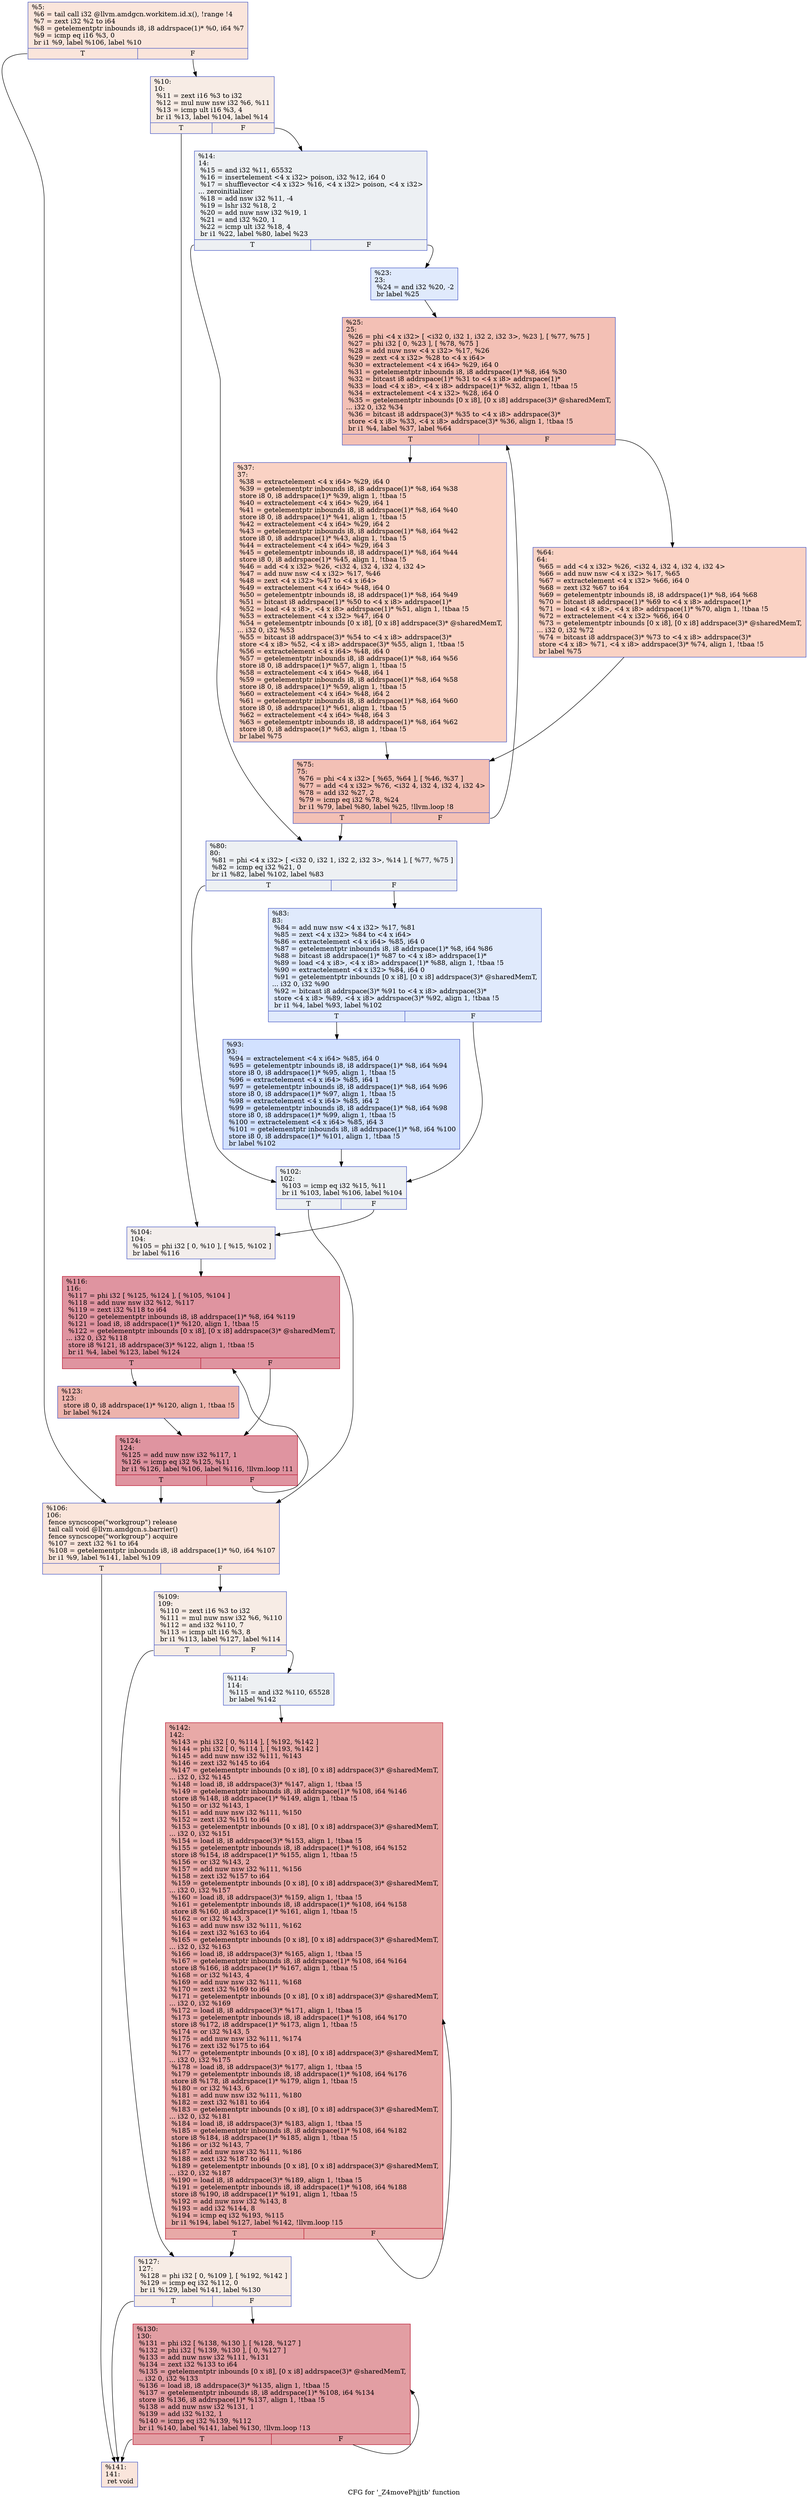 digraph "CFG for '_Z4movePhjjtb' function" {
	label="CFG for '_Z4movePhjjtb' function";

	Node0x4e5f290 [shape=record,color="#3d50c3ff", style=filled, fillcolor="#f4c5ad70",label="{%5:\l  %6 = tail call i32 @llvm.amdgcn.workitem.id.x(), !range !4\l  %7 = zext i32 %2 to i64\l  %8 = getelementptr inbounds i8, i8 addrspace(1)* %0, i64 %7\l  %9 = icmp eq i16 %3, 0\l  br i1 %9, label %106, label %10\l|{<s0>T|<s1>F}}"];
	Node0x4e5f290:s0 -> Node0x4e5ea10;
	Node0x4e5f290:s1 -> Node0x4e608b0;
	Node0x4e608b0 [shape=record,color="#3d50c3ff", style=filled, fillcolor="#ecd3c570",label="{%10:\l10:                                               \l  %11 = zext i16 %3 to i32\l  %12 = mul nuw nsw i32 %6, %11\l  %13 = icmp ult i16 %3, 4\l  br i1 %13, label %104, label %14\l|{<s0>T|<s1>F}}"];
	Node0x4e608b0:s0 -> Node0x4e60bb0;
	Node0x4e608b0:s1 -> Node0x4e60c00;
	Node0x4e60c00 [shape=record,color="#3d50c3ff", style=filled, fillcolor="#d6dce470",label="{%14:\l14:                                               \l  %15 = and i32 %11, 65532\l  %16 = insertelement \<4 x i32\> poison, i32 %12, i64 0\l  %17 = shufflevector \<4 x i32\> %16, \<4 x i32\> poison, \<4 x i32\>\l... zeroinitializer\l  %18 = add nsw i32 %11, -4\l  %19 = lshr i32 %18, 2\l  %20 = add nuw nsw i32 %19, 1\l  %21 = and i32 %20, 1\l  %22 = icmp ult i32 %18, 4\l  br i1 %22, label %80, label %23\l|{<s0>T|<s1>F}}"];
	Node0x4e60c00:s0 -> Node0x4e621d0;
	Node0x4e60c00:s1 -> Node0x4e62260;
	Node0x4e62260 [shape=record,color="#3d50c3ff", style=filled, fillcolor="#b9d0f970",label="{%23:\l23:                                               \l  %24 = and i32 %20, -2\l  br label %25\l}"];
	Node0x4e62260 -> Node0x4e62460;
	Node0x4e62460 [shape=record,color="#3d50c3ff", style=filled, fillcolor="#e5705870",label="{%25:\l25:                                               \l  %26 = phi \<4 x i32\> [ \<i32 0, i32 1, i32 2, i32 3\>, %23 ], [ %77, %75 ]\l  %27 = phi i32 [ 0, %23 ], [ %78, %75 ]\l  %28 = add nuw nsw \<4 x i32\> %17, %26\l  %29 = zext \<4 x i32\> %28 to \<4 x i64\>\l  %30 = extractelement \<4 x i64\> %29, i64 0\l  %31 = getelementptr inbounds i8, i8 addrspace(1)* %8, i64 %30\l  %32 = bitcast i8 addrspace(1)* %31 to \<4 x i8\> addrspace(1)*\l  %33 = load \<4 x i8\>, \<4 x i8\> addrspace(1)* %32, align 1, !tbaa !5\l  %34 = extractelement \<4 x i32\> %28, i64 0\l  %35 = getelementptr inbounds [0 x i8], [0 x i8] addrspace(3)* @sharedMemT,\l... i32 0, i32 %34\l  %36 = bitcast i8 addrspace(3)* %35 to \<4 x i8\> addrspace(3)*\l  store \<4 x i8\> %33, \<4 x i8\> addrspace(3)* %36, align 1, !tbaa !5\l  br i1 %4, label %37, label %64\l|{<s0>T|<s1>F}}"];
	Node0x4e62460:s0 -> Node0x4e63740;
	Node0x4e62460:s1 -> Node0x4e637d0;
	Node0x4e63740 [shape=record,color="#3d50c3ff", style=filled, fillcolor="#f4987a70",label="{%37:\l37:                                               \l  %38 = extractelement \<4 x i64\> %29, i64 0\l  %39 = getelementptr inbounds i8, i8 addrspace(1)* %8, i64 %38\l  store i8 0, i8 addrspace(1)* %39, align 1, !tbaa !5\l  %40 = extractelement \<4 x i64\> %29, i64 1\l  %41 = getelementptr inbounds i8, i8 addrspace(1)* %8, i64 %40\l  store i8 0, i8 addrspace(1)* %41, align 1, !tbaa !5\l  %42 = extractelement \<4 x i64\> %29, i64 2\l  %43 = getelementptr inbounds i8, i8 addrspace(1)* %8, i64 %42\l  store i8 0, i8 addrspace(1)* %43, align 1, !tbaa !5\l  %44 = extractelement \<4 x i64\> %29, i64 3\l  %45 = getelementptr inbounds i8, i8 addrspace(1)* %8, i64 %44\l  store i8 0, i8 addrspace(1)* %45, align 1, !tbaa !5\l  %46 = add \<4 x i32\> %26, \<i32 4, i32 4, i32 4, i32 4\>\l  %47 = add nuw nsw \<4 x i32\> %17, %46\l  %48 = zext \<4 x i32\> %47 to \<4 x i64\>\l  %49 = extractelement \<4 x i64\> %48, i64 0\l  %50 = getelementptr inbounds i8, i8 addrspace(1)* %8, i64 %49\l  %51 = bitcast i8 addrspace(1)* %50 to \<4 x i8\> addrspace(1)*\l  %52 = load \<4 x i8\>, \<4 x i8\> addrspace(1)* %51, align 1, !tbaa !5\l  %53 = extractelement \<4 x i32\> %47, i64 0\l  %54 = getelementptr inbounds [0 x i8], [0 x i8] addrspace(3)* @sharedMemT,\l... i32 0, i32 %53\l  %55 = bitcast i8 addrspace(3)* %54 to \<4 x i8\> addrspace(3)*\l  store \<4 x i8\> %52, \<4 x i8\> addrspace(3)* %55, align 1, !tbaa !5\l  %56 = extractelement \<4 x i64\> %48, i64 0\l  %57 = getelementptr inbounds i8, i8 addrspace(1)* %8, i64 %56\l  store i8 0, i8 addrspace(1)* %57, align 1, !tbaa !5\l  %58 = extractelement \<4 x i64\> %48, i64 1\l  %59 = getelementptr inbounds i8, i8 addrspace(1)* %8, i64 %58\l  store i8 0, i8 addrspace(1)* %59, align 1, !tbaa !5\l  %60 = extractelement \<4 x i64\> %48, i64 2\l  %61 = getelementptr inbounds i8, i8 addrspace(1)* %8, i64 %60\l  store i8 0, i8 addrspace(1)* %61, align 1, !tbaa !5\l  %62 = extractelement \<4 x i64\> %48, i64 3\l  %63 = getelementptr inbounds i8, i8 addrspace(1)* %8, i64 %62\l  store i8 0, i8 addrspace(1)* %63, align 1, !tbaa !5\l  br label %75\l}"];
	Node0x4e63740 -> Node0x4e626d0;
	Node0x4e637d0 [shape=record,color="#3d50c3ff", style=filled, fillcolor="#f4987a70",label="{%64:\l64:                                               \l  %65 = add \<4 x i32\> %26, \<i32 4, i32 4, i32 4, i32 4\>\l  %66 = add nuw nsw \<4 x i32\> %17, %65\l  %67 = extractelement \<4 x i32\> %66, i64 0\l  %68 = zext i32 %67 to i64\l  %69 = getelementptr inbounds i8, i8 addrspace(1)* %8, i64 %68\l  %70 = bitcast i8 addrspace(1)* %69 to \<4 x i8\> addrspace(1)*\l  %71 = load \<4 x i8\>, \<4 x i8\> addrspace(1)* %70, align 1, !tbaa !5\l  %72 = extractelement \<4 x i32\> %66, i64 0\l  %73 = getelementptr inbounds [0 x i8], [0 x i8] addrspace(3)* @sharedMemT,\l... i32 0, i32 %72\l  %74 = bitcast i8 addrspace(3)* %73 to \<4 x i8\> addrspace(3)*\l  store \<4 x i8\> %71, \<4 x i8\> addrspace(3)* %74, align 1, !tbaa !5\l  br label %75\l}"];
	Node0x4e637d0 -> Node0x4e626d0;
	Node0x4e626d0 [shape=record,color="#3d50c3ff", style=filled, fillcolor="#e5705870",label="{%75:\l75:                                               \l  %76 = phi \<4 x i32\> [ %65, %64 ], [ %46, %37 ]\l  %77 = add \<4 x i32\> %76, \<i32 4, i32 4, i32 4, i32 4\>\l  %78 = add i32 %27, 2\l  %79 = icmp eq i32 %78, %24\l  br i1 %79, label %80, label %25, !llvm.loop !8\l|{<s0>T|<s1>F}}"];
	Node0x4e626d0:s0 -> Node0x4e621d0;
	Node0x4e626d0:s1 -> Node0x4e62460;
	Node0x4e621d0 [shape=record,color="#3d50c3ff", style=filled, fillcolor="#d6dce470",label="{%80:\l80:                                               \l  %81 = phi \<4 x i32\> [ \<i32 0, i32 1, i32 2, i32 3\>, %14 ], [ %77, %75 ]\l  %82 = icmp eq i32 %21, 0\l  br i1 %82, label %102, label %83\l|{<s0>T|<s1>F}}"];
	Node0x4e621d0:s0 -> Node0x4e65b70;
	Node0x4e621d0:s1 -> Node0x4e65bc0;
	Node0x4e65bc0 [shape=record,color="#3d50c3ff", style=filled, fillcolor="#b9d0f970",label="{%83:\l83:                                               \l  %84 = add nuw nsw \<4 x i32\> %17, %81\l  %85 = zext \<4 x i32\> %84 to \<4 x i64\>\l  %86 = extractelement \<4 x i64\> %85, i64 0\l  %87 = getelementptr inbounds i8, i8 addrspace(1)* %8, i64 %86\l  %88 = bitcast i8 addrspace(1)* %87 to \<4 x i8\> addrspace(1)*\l  %89 = load \<4 x i8\>, \<4 x i8\> addrspace(1)* %88, align 1, !tbaa !5\l  %90 = extractelement \<4 x i32\> %84, i64 0\l  %91 = getelementptr inbounds [0 x i8], [0 x i8] addrspace(3)* @sharedMemT,\l... i32 0, i32 %90\l  %92 = bitcast i8 addrspace(3)* %91 to \<4 x i8\> addrspace(3)*\l  store \<4 x i8\> %89, \<4 x i8\> addrspace(3)* %92, align 1, !tbaa !5\l  br i1 %4, label %93, label %102\l|{<s0>T|<s1>F}}"];
	Node0x4e65bc0:s0 -> Node0x4e66220;
	Node0x4e65bc0:s1 -> Node0x4e65b70;
	Node0x4e66220 [shape=record,color="#3d50c3ff", style=filled, fillcolor="#9abbff70",label="{%93:\l93:                                               \l  %94 = extractelement \<4 x i64\> %85, i64 0\l  %95 = getelementptr inbounds i8, i8 addrspace(1)* %8, i64 %94\l  store i8 0, i8 addrspace(1)* %95, align 1, !tbaa !5\l  %96 = extractelement \<4 x i64\> %85, i64 1\l  %97 = getelementptr inbounds i8, i8 addrspace(1)* %8, i64 %96\l  store i8 0, i8 addrspace(1)* %97, align 1, !tbaa !5\l  %98 = extractelement \<4 x i64\> %85, i64 2\l  %99 = getelementptr inbounds i8, i8 addrspace(1)* %8, i64 %98\l  store i8 0, i8 addrspace(1)* %99, align 1, !tbaa !5\l  %100 = extractelement \<4 x i64\> %85, i64 3\l  %101 = getelementptr inbounds i8, i8 addrspace(1)* %8, i64 %100\l  store i8 0, i8 addrspace(1)* %101, align 1, !tbaa !5\l  br label %102\l}"];
	Node0x4e66220 -> Node0x4e65b70;
	Node0x4e65b70 [shape=record,color="#3d50c3ff", style=filled, fillcolor="#d6dce470",label="{%102:\l102:                                              \l  %103 = icmp eq i32 %15, %11\l  br i1 %103, label %106, label %104\l|{<s0>T|<s1>F}}"];
	Node0x4e65b70:s0 -> Node0x4e5ea10;
	Node0x4e65b70:s1 -> Node0x4e60bb0;
	Node0x4e60bb0 [shape=record,color="#3d50c3ff", style=filled, fillcolor="#e3d9d370",label="{%104:\l104:                                              \l  %105 = phi i32 [ 0, %10 ], [ %15, %102 ]\l  br label %116\l}"];
	Node0x4e60bb0 -> Node0x4e66c80;
	Node0x4e5ea10 [shape=record,color="#3d50c3ff", style=filled, fillcolor="#f4c5ad70",label="{%106:\l106:                                              \l  fence syncscope(\"workgroup\") release\l  tail call void @llvm.amdgcn.s.barrier()\l  fence syncscope(\"workgroup\") acquire\l  %107 = zext i32 %1 to i64\l  %108 = getelementptr inbounds i8, i8 addrspace(1)* %0, i64 %107\l  br i1 %9, label %141, label %109\l|{<s0>T|<s1>F}}"];
	Node0x4e5ea10:s0 -> Node0x4e67050;
	Node0x4e5ea10:s1 -> Node0x4e670a0;
	Node0x4e670a0 [shape=record,color="#3d50c3ff", style=filled, fillcolor="#ecd3c570",label="{%109:\l109:                                              \l  %110 = zext i16 %3 to i32\l  %111 = mul nuw nsw i32 %6, %110\l  %112 = and i32 %110, 7\l  %113 = icmp ult i16 %3, 8\l  br i1 %113, label %127, label %114\l|{<s0>T|<s1>F}}"];
	Node0x4e670a0:s0 -> Node0x4e67430;
	Node0x4e670a0:s1 -> Node0x4e67480;
	Node0x4e67480 [shape=record,color="#3d50c3ff", style=filled, fillcolor="#d6dce470",label="{%114:\l114:                                              \l  %115 = and i32 %110, 65528\l  br label %142\l}"];
	Node0x4e67480 -> Node0x4e67680;
	Node0x4e66c80 [shape=record,color="#b70d28ff", style=filled, fillcolor="#b70d2870",label="{%116:\l116:                                              \l  %117 = phi i32 [ %125, %124 ], [ %105, %104 ]\l  %118 = add nuw nsw i32 %12, %117\l  %119 = zext i32 %118 to i64\l  %120 = getelementptr inbounds i8, i8 addrspace(1)* %8, i64 %119\l  %121 = load i8, i8 addrspace(1)* %120, align 1, !tbaa !5\l  %122 = getelementptr inbounds [0 x i8], [0 x i8] addrspace(3)* @sharedMemT,\l... i32 0, i32 %118\l  store i8 %121, i8 addrspace(3)* %122, align 1, !tbaa !5\l  br i1 %4, label %123, label %124\l|{<s0>T|<s1>F}}"];
	Node0x4e66c80:s0 -> Node0x4e67c80;
	Node0x4e66c80:s1 -> Node0x4e67770;
	Node0x4e67c80 [shape=record,color="#3d50c3ff", style=filled, fillcolor="#d6524470",label="{%123:\l123:                                              \l  store i8 0, i8 addrspace(1)* %120, align 1, !tbaa !5\l  br label %124\l}"];
	Node0x4e67c80 -> Node0x4e67770;
	Node0x4e67770 [shape=record,color="#b70d28ff", style=filled, fillcolor="#b70d2870",label="{%124:\l124:                                              \l  %125 = add nuw nsw i32 %117, 1\l  %126 = icmp eq i32 %125, %11\l  br i1 %126, label %106, label %116, !llvm.loop !11\l|{<s0>T|<s1>F}}"];
	Node0x4e67770:s0 -> Node0x4e5ea10;
	Node0x4e67770:s1 -> Node0x4e66c80;
	Node0x4e67430 [shape=record,color="#3d50c3ff", style=filled, fillcolor="#ecd3c570",label="{%127:\l127:                                              \l  %128 = phi i32 [ 0, %109 ], [ %192, %142 ]\l  %129 = icmp eq i32 %112, 0\l  br i1 %129, label %141, label %130\l|{<s0>T|<s1>F}}"];
	Node0x4e67430:s0 -> Node0x4e67050;
	Node0x4e67430:s1 -> Node0x4e64ec0;
	Node0x4e64ec0 [shape=record,color="#b70d28ff", style=filled, fillcolor="#be242e70",label="{%130:\l130:                                              \l  %131 = phi i32 [ %138, %130 ], [ %128, %127 ]\l  %132 = phi i32 [ %139, %130 ], [ 0, %127 ]\l  %133 = add nuw nsw i32 %111, %131\l  %134 = zext i32 %133 to i64\l  %135 = getelementptr inbounds [0 x i8], [0 x i8] addrspace(3)* @sharedMemT,\l... i32 0, i32 %133\l  %136 = load i8, i8 addrspace(3)* %135, align 1, !tbaa !5\l  %137 = getelementptr inbounds i8, i8 addrspace(1)* %108, i64 %134\l  store i8 %136, i8 addrspace(1)* %137, align 1, !tbaa !5\l  %138 = add nuw nsw i32 %131, 1\l  %139 = add i32 %132, 1\l  %140 = icmp eq i32 %139, %112\l  br i1 %140, label %141, label %130, !llvm.loop !13\l|{<s0>T|<s1>F}}"];
	Node0x4e64ec0:s0 -> Node0x4e67050;
	Node0x4e64ec0:s1 -> Node0x4e64ec0;
	Node0x4e67050 [shape=record,color="#3d50c3ff", style=filled, fillcolor="#f4c5ad70",label="{%141:\l141:                                              \l  ret void\l}"];
	Node0x4e67680 [shape=record,color="#b70d28ff", style=filled, fillcolor="#ca3b3770",label="{%142:\l142:                                              \l  %143 = phi i32 [ 0, %114 ], [ %192, %142 ]\l  %144 = phi i32 [ 0, %114 ], [ %193, %142 ]\l  %145 = add nuw nsw i32 %111, %143\l  %146 = zext i32 %145 to i64\l  %147 = getelementptr inbounds [0 x i8], [0 x i8] addrspace(3)* @sharedMemT,\l... i32 0, i32 %145\l  %148 = load i8, i8 addrspace(3)* %147, align 1, !tbaa !5\l  %149 = getelementptr inbounds i8, i8 addrspace(1)* %108, i64 %146\l  store i8 %148, i8 addrspace(1)* %149, align 1, !tbaa !5\l  %150 = or i32 %143, 1\l  %151 = add nuw nsw i32 %111, %150\l  %152 = zext i32 %151 to i64\l  %153 = getelementptr inbounds [0 x i8], [0 x i8] addrspace(3)* @sharedMemT,\l... i32 0, i32 %151\l  %154 = load i8, i8 addrspace(3)* %153, align 1, !tbaa !5\l  %155 = getelementptr inbounds i8, i8 addrspace(1)* %108, i64 %152\l  store i8 %154, i8 addrspace(1)* %155, align 1, !tbaa !5\l  %156 = or i32 %143, 2\l  %157 = add nuw nsw i32 %111, %156\l  %158 = zext i32 %157 to i64\l  %159 = getelementptr inbounds [0 x i8], [0 x i8] addrspace(3)* @sharedMemT,\l... i32 0, i32 %157\l  %160 = load i8, i8 addrspace(3)* %159, align 1, !tbaa !5\l  %161 = getelementptr inbounds i8, i8 addrspace(1)* %108, i64 %158\l  store i8 %160, i8 addrspace(1)* %161, align 1, !tbaa !5\l  %162 = or i32 %143, 3\l  %163 = add nuw nsw i32 %111, %162\l  %164 = zext i32 %163 to i64\l  %165 = getelementptr inbounds [0 x i8], [0 x i8] addrspace(3)* @sharedMemT,\l... i32 0, i32 %163\l  %166 = load i8, i8 addrspace(3)* %165, align 1, !tbaa !5\l  %167 = getelementptr inbounds i8, i8 addrspace(1)* %108, i64 %164\l  store i8 %166, i8 addrspace(1)* %167, align 1, !tbaa !5\l  %168 = or i32 %143, 4\l  %169 = add nuw nsw i32 %111, %168\l  %170 = zext i32 %169 to i64\l  %171 = getelementptr inbounds [0 x i8], [0 x i8] addrspace(3)* @sharedMemT,\l... i32 0, i32 %169\l  %172 = load i8, i8 addrspace(3)* %171, align 1, !tbaa !5\l  %173 = getelementptr inbounds i8, i8 addrspace(1)* %108, i64 %170\l  store i8 %172, i8 addrspace(1)* %173, align 1, !tbaa !5\l  %174 = or i32 %143, 5\l  %175 = add nuw nsw i32 %111, %174\l  %176 = zext i32 %175 to i64\l  %177 = getelementptr inbounds [0 x i8], [0 x i8] addrspace(3)* @sharedMemT,\l... i32 0, i32 %175\l  %178 = load i8, i8 addrspace(3)* %177, align 1, !tbaa !5\l  %179 = getelementptr inbounds i8, i8 addrspace(1)* %108, i64 %176\l  store i8 %178, i8 addrspace(1)* %179, align 1, !tbaa !5\l  %180 = or i32 %143, 6\l  %181 = add nuw nsw i32 %111, %180\l  %182 = zext i32 %181 to i64\l  %183 = getelementptr inbounds [0 x i8], [0 x i8] addrspace(3)* @sharedMemT,\l... i32 0, i32 %181\l  %184 = load i8, i8 addrspace(3)* %183, align 1, !tbaa !5\l  %185 = getelementptr inbounds i8, i8 addrspace(1)* %108, i64 %182\l  store i8 %184, i8 addrspace(1)* %185, align 1, !tbaa !5\l  %186 = or i32 %143, 7\l  %187 = add nuw nsw i32 %111, %186\l  %188 = zext i32 %187 to i64\l  %189 = getelementptr inbounds [0 x i8], [0 x i8] addrspace(3)* @sharedMemT,\l... i32 0, i32 %187\l  %190 = load i8, i8 addrspace(3)* %189, align 1, !tbaa !5\l  %191 = getelementptr inbounds i8, i8 addrspace(1)* %108, i64 %188\l  store i8 %190, i8 addrspace(1)* %191, align 1, !tbaa !5\l  %192 = add nuw nsw i32 %143, 8\l  %193 = add i32 %144, 8\l  %194 = icmp eq i32 %193, %115\l  br i1 %194, label %127, label %142, !llvm.loop !15\l|{<s0>T|<s1>F}}"];
	Node0x4e67680:s0 -> Node0x4e67430;
	Node0x4e67680:s1 -> Node0x4e67680;
}
